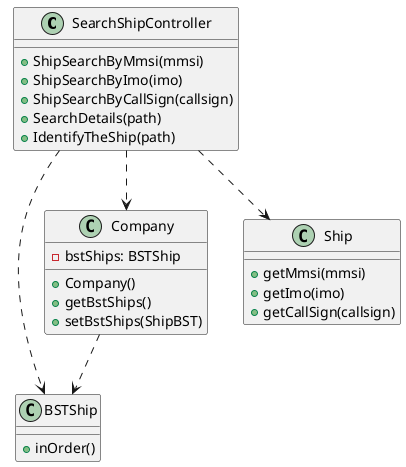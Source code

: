 @startuml
SearchShipController ..>BSTShip
SearchShipController ..>Company
SearchShipController ..>Ship


SearchShipController : +ShipSearchByMmsi(mmsi)
SearchShipController : +ShipSearchByImo(imo)
SearchShipController : +ShipSearchByCallSign(callsign)
SearchShipController : +SearchDetails(path)
SearchShipController : +IdentifyTheShip(path)

Company : -bstShips: BSTShip
Company : +Company()
Company : +getBstShips()
Company : +setBstShips(ShipBST)

Company ..>BSTShip



BSTShip : +inOrder()

Ship : +getMmsi(mmsi)
Ship : +getImo(imo)
Ship : +getCallSign(callsign)
@enduml